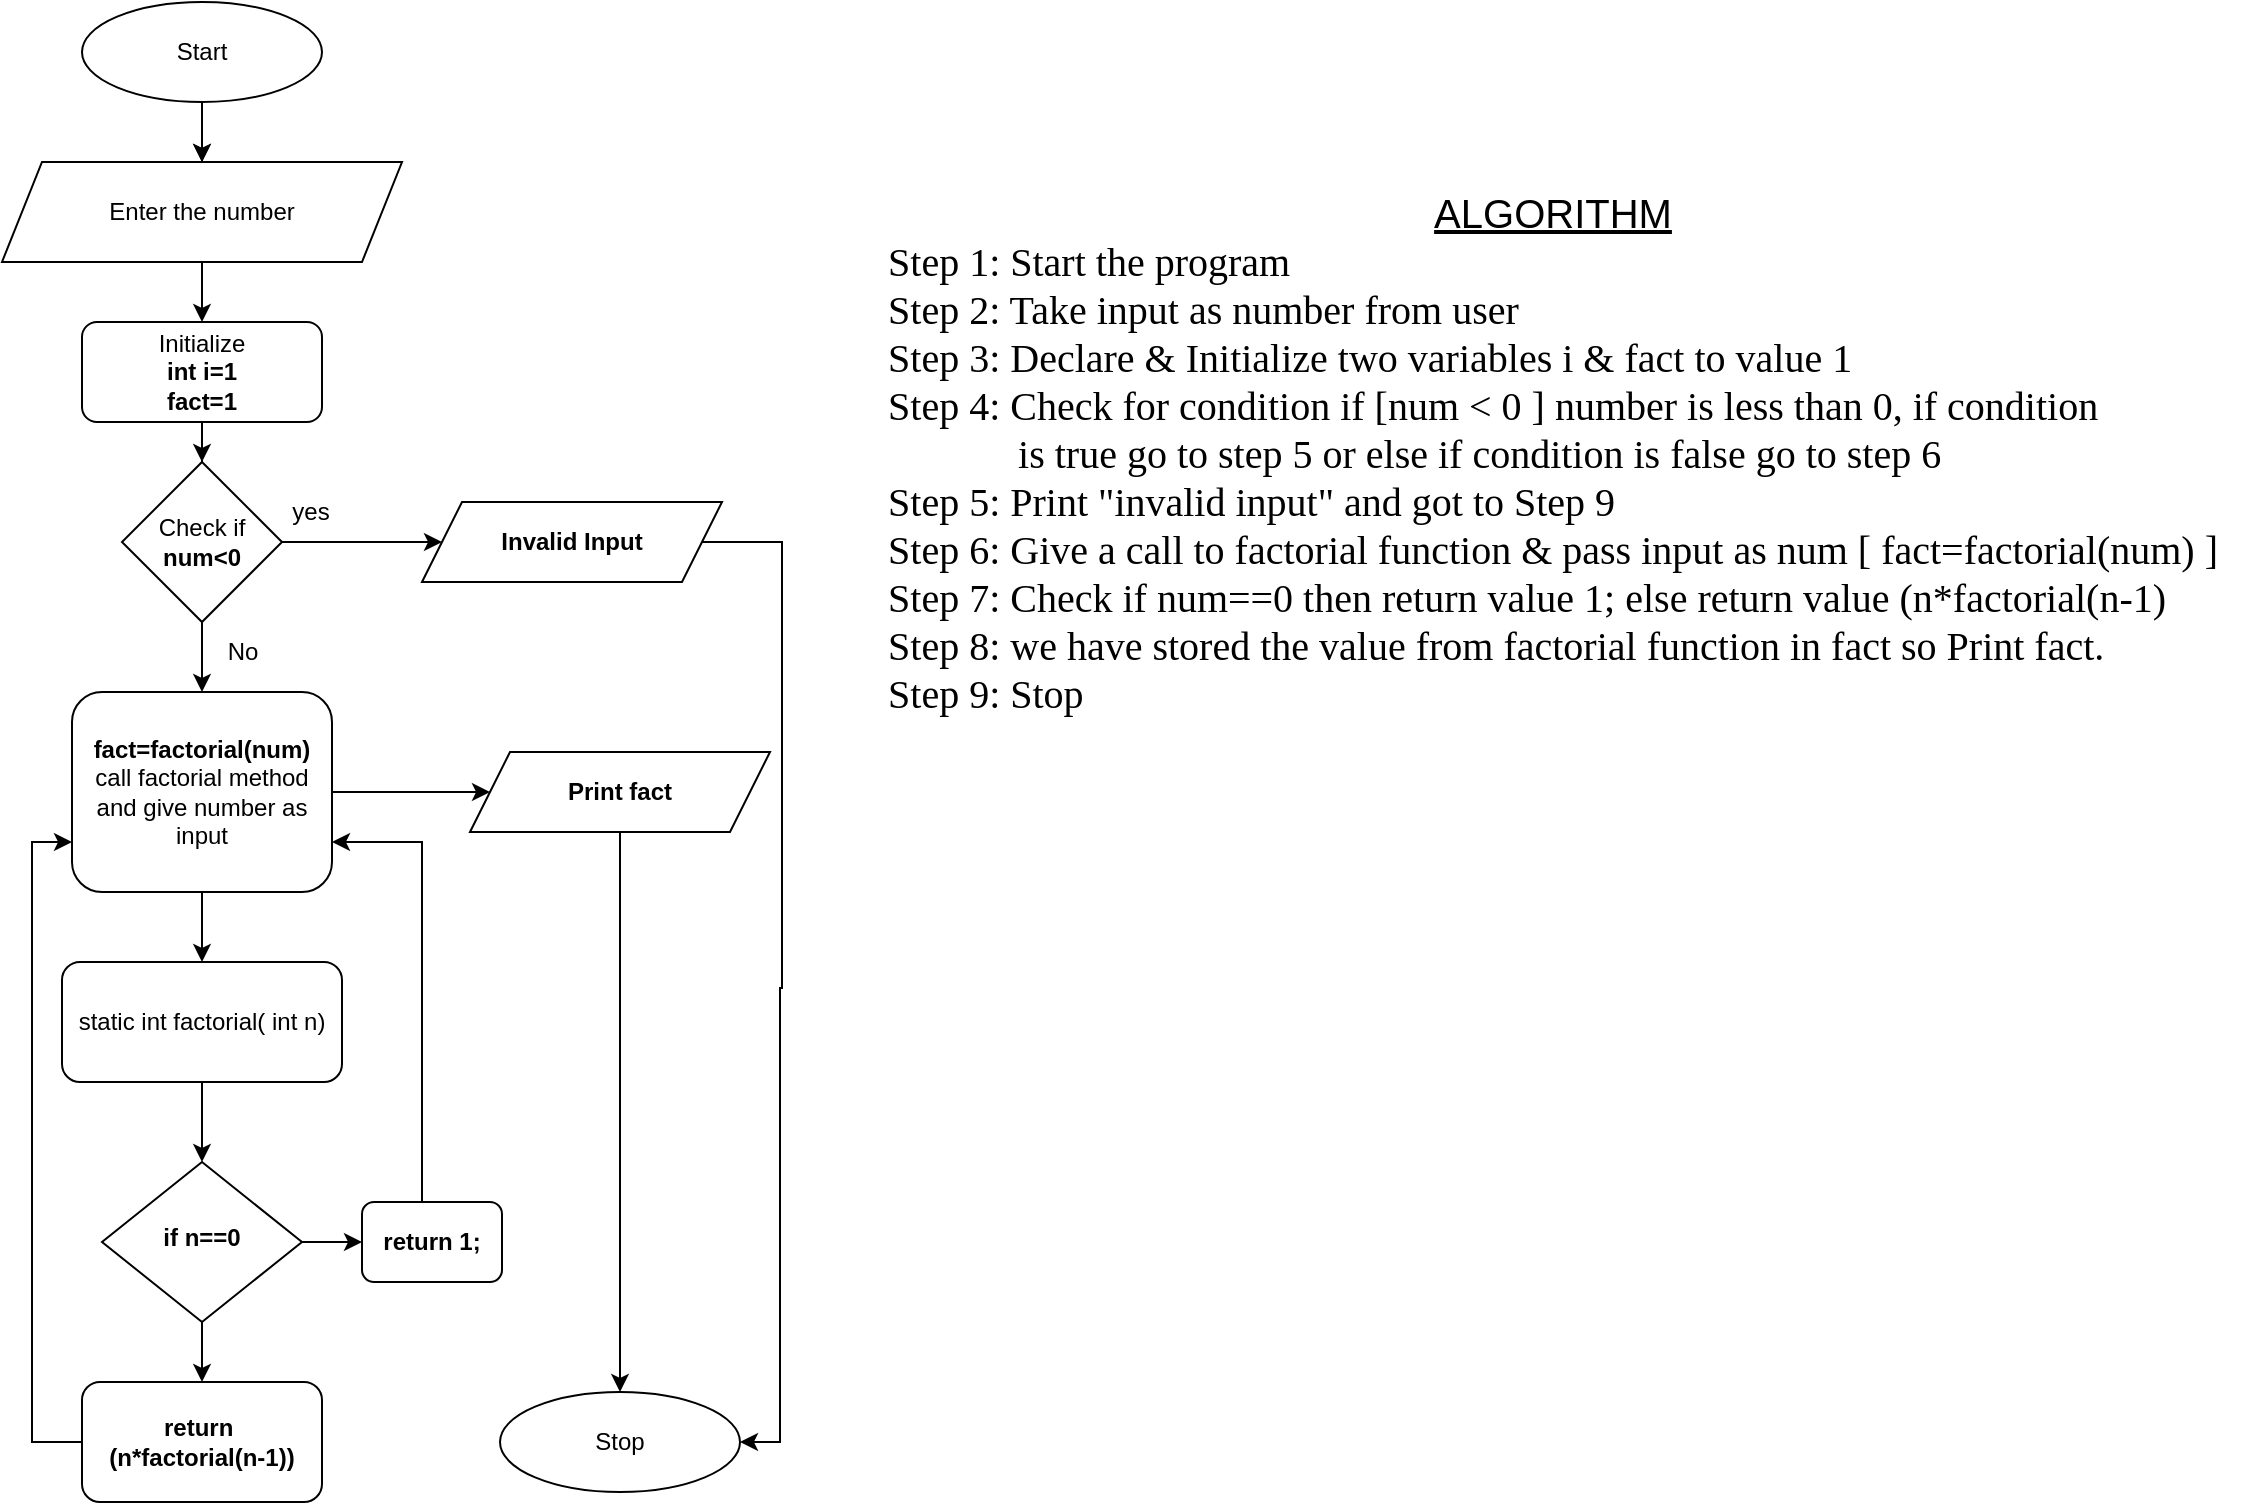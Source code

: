 <mxfile version="20.3.0" type="device"><diagram id="C5RBs43oDa-KdzZeNtuy" name="Page-1"><mxGraphModel dx="1038" dy="649" grid="1" gridSize="10" guides="1" tooltips="1" connect="1" arrows="1" fold="1" page="1" pageScale="1" pageWidth="827" pageHeight="1169" math="0" shadow="0"><root><mxCell id="WIyWlLk6GJQsqaUBKTNV-0"/><mxCell id="WIyWlLk6GJQsqaUBKTNV-1" parent="WIyWlLk6GJQsqaUBKTNV-0"/><mxCell id="WIyWlLk6GJQsqaUBKTNV-2" value="" style="rounded=0;html=1;jettySize=auto;orthogonalLoop=1;fontSize=11;endArrow=block;endFill=0;endSize=8;strokeWidth=1;shadow=0;labelBackgroundColor=none;edgeStyle=orthogonalEdgeStyle;" parent="WIyWlLk6GJQsqaUBKTNV-1" edge="1"><mxGeometry relative="1" as="geometry"><mxPoint x="130" y="70" as="sourcePoint"/><mxPoint x="130" y="110" as="targetPoint"/></mxGeometry></mxCell><mxCell id="lYnoROZ3ggJXZiapQa3B-1" value="" style="edgeStyle=orthogonalEdgeStyle;rounded=0;orthogonalLoop=1;jettySize=auto;html=1;entryX=0.5;entryY=0;entryDx=0;entryDy=0;" parent="WIyWlLk6GJQsqaUBKTNV-1" source="lYnoROZ3ggJXZiapQa3B-0" target="lYnoROZ3ggJXZiapQa3B-22" edge="1"><mxGeometry relative="1" as="geometry"><mxPoint x="130" y="210" as="targetPoint"/></mxGeometry></mxCell><mxCell id="svUJ43ATGJsY_IM7T3oH-1" style="edgeStyle=orthogonalEdgeStyle;rounded=0;orthogonalLoop=1;jettySize=auto;html=1;" parent="WIyWlLk6GJQsqaUBKTNV-1" source="lYnoROZ3ggJXZiapQa3B-0" edge="1"><mxGeometry relative="1" as="geometry"><mxPoint x="130" y="140" as="targetPoint"/></mxGeometry></mxCell><mxCell id="lYnoROZ3ggJXZiapQa3B-0" value="Enter the number" style="shape=parallelogram;perimeter=parallelogramPerimeter;whiteSpace=wrap;html=1;fixedSize=1;" parent="WIyWlLk6GJQsqaUBKTNV-1" vertex="1"><mxGeometry x="30" y="140" width="200" height="50" as="geometry"/></mxCell><mxCell id="svUJ43ATGJsY_IM7T3oH-0" value="" style="edgeStyle=orthogonalEdgeStyle;rounded=0;orthogonalLoop=1;jettySize=auto;html=1;" parent="WIyWlLk6GJQsqaUBKTNV-1" source="lYnoROZ3ggJXZiapQa3B-2" edge="1"><mxGeometry relative="1" as="geometry"><mxPoint x="130" y="140" as="targetPoint"/></mxGeometry></mxCell><mxCell id="lYnoROZ3ggJXZiapQa3B-2" value="Start" style="ellipse;whiteSpace=wrap;html=1;" parent="WIyWlLk6GJQsqaUBKTNV-1" vertex="1"><mxGeometry x="70" y="60" width="120" height="50" as="geometry"/></mxCell><mxCell id="lYnoROZ3ggJXZiapQa3B-3" value="Stop" style="ellipse;whiteSpace=wrap;html=1;" parent="WIyWlLk6GJQsqaUBKTNV-1" vertex="1"><mxGeometry x="279" y="755" width="120" height="50" as="geometry"/></mxCell><mxCell id="lYnoROZ3ggJXZiapQa3B-14" style="edgeStyle=orthogonalEdgeStyle;rounded=0;orthogonalLoop=1;jettySize=auto;html=1;entryX=0;entryY=0.5;entryDx=0;entryDy=0;" parent="WIyWlLk6GJQsqaUBKTNV-1" source="lYnoROZ3ggJXZiapQa3B-12" target="svUJ43ATGJsY_IM7T3oH-2" edge="1"><mxGeometry relative="1" as="geometry"/></mxCell><mxCell id="ebRFuPuoQEXQRNmqTRKV-2" value="" style="edgeStyle=orthogonalEdgeStyle;rounded=0;orthogonalLoop=1;jettySize=auto;html=1;" parent="WIyWlLk6GJQsqaUBKTNV-1" source="lYnoROZ3ggJXZiapQa3B-12" target="ebRFuPuoQEXQRNmqTRKV-1" edge="1"><mxGeometry relative="1" as="geometry"/></mxCell><mxCell id="lYnoROZ3ggJXZiapQa3B-12" value="Check if&lt;br&gt;&lt;b&gt;num&amp;lt;0&lt;/b&gt;" style="rhombus;whiteSpace=wrap;html=1;" parent="WIyWlLk6GJQsqaUBKTNV-1" vertex="1"><mxGeometry x="90" y="290" width="80" height="80" as="geometry"/></mxCell><mxCell id="lYnoROZ3ggJXZiapQa3B-24" value="" style="edgeStyle=orthogonalEdgeStyle;rounded=0;orthogonalLoop=1;jettySize=auto;html=1;" parent="WIyWlLk6GJQsqaUBKTNV-1" source="lYnoROZ3ggJXZiapQa3B-22" target="lYnoROZ3ggJXZiapQa3B-12" edge="1"><mxGeometry relative="1" as="geometry"/></mxCell><mxCell id="lYnoROZ3ggJXZiapQa3B-22" value="Initialize&lt;br&gt;&lt;b&gt;int i=1&lt;br&gt;fact=1&lt;/b&gt;" style="rounded=1;whiteSpace=wrap;html=1;" parent="WIyWlLk6GJQsqaUBKTNV-1" vertex="1"><mxGeometry x="70" y="220" width="120" height="50" as="geometry"/></mxCell><mxCell id="lYnoROZ3ggJXZiapQa3B-25" value="yes" style="text;html=1;resizable=0;autosize=1;align=center;verticalAlign=middle;points=[];fillColor=none;strokeColor=none;rounded=0;" parent="WIyWlLk6GJQsqaUBKTNV-1" vertex="1"><mxGeometry x="164" y="300" width="40" height="30" as="geometry"/></mxCell><mxCell id="lYnoROZ3ggJXZiapQa3B-26" value="No" style="text;html=1;resizable=0;autosize=1;align=center;verticalAlign=middle;points=[];fillColor=none;strokeColor=none;rounded=0;" parent="WIyWlLk6GJQsqaUBKTNV-1" vertex="1"><mxGeometry x="130" y="370" width="40" height="30" as="geometry"/></mxCell><mxCell id="iXhg-Dmxnr5Got1JAh_S-0" value="&lt;font style=&quot;font-size: 20px;&quot;&gt;&lt;u&gt;ALGORITHM&lt;/u&gt;&lt;br&gt;&lt;div style=&quot;text-align: left;&quot;&gt;&lt;span style=&quot;background-color: initial;&quot;&gt;&lt;font style=&quot;font-size: 20px;&quot; face=&quot;Times New Roman&quot;&gt;Step 1: Start the program&lt;/font&gt;&lt;/span&gt;&lt;/div&gt;&lt;div style=&quot;text-align: left;&quot;&gt;&lt;span style=&quot;background-color: initial;&quot;&gt;&lt;font style=&quot;font-size: 20px;&quot; face=&quot;Times New Roman&quot;&gt;Step 2: Take input as number from user&lt;/font&gt;&lt;/span&gt;&lt;/div&gt;&lt;div style=&quot;text-align: left;&quot;&gt;&lt;span style=&quot;background-color: initial;&quot;&gt;&lt;font style=&quot;font-size: 20px;&quot; face=&quot;Times New Roman&quot;&gt;Step 3: Declare &amp;amp; Initialize two variables i &amp;amp; fact to value 1&lt;/font&gt;&lt;/span&gt;&lt;/div&gt;&lt;div style=&quot;text-align: left;&quot;&gt;&lt;font style=&quot;font-size: 20px;&quot; face=&quot;Times New Roman&quot;&gt;Step 4: Check for condition if [num &amp;lt; 0 ] number is less than 0, if condition&lt;/font&gt;&lt;/div&gt;&lt;div style=&quot;text-align: left;&quot;&gt;&lt;font style=&quot;font-size: 20px;&quot; face=&quot;Times New Roman&quot;&gt;&amp;nbsp; &amp;nbsp; &amp;nbsp; &amp;nbsp; &amp;nbsp; &amp;nbsp; &amp;nbsp;is true go to step 5 or else if condition is false go to step 6&lt;/font&gt;&lt;/div&gt;&lt;div style=&quot;text-align: left;&quot;&gt;&lt;font style=&quot;font-size: 20px;&quot; face=&quot;Times New Roman&quot;&gt;Step 5: Print &quot;invalid input&quot; and got to Step 9&lt;/font&gt;&lt;/div&gt;&lt;div style=&quot;text-align: left;&quot;&gt;&lt;font style=&quot;font-size: 20px;&quot; face=&quot;Times New Roman&quot;&gt;Step 6: Give a call to factorial function &amp;amp; pass input as num [ fact=factorial(num) ]&lt;/font&gt;&lt;/div&gt;&lt;div style=&quot;text-align: left;&quot;&gt;&lt;font style=&quot;font-size: 20px;&quot; face=&quot;Times New Roman&quot;&gt;Step 7: Check if num==0 then return value 1; else return value (n*factorial(n-1)&lt;/font&gt;&lt;/div&gt;&lt;div style=&quot;text-align: left;&quot;&gt;&lt;font style=&quot;font-size: 20px;&quot; face=&quot;Times New Roman&quot;&gt;Step 8: we have stored the value from factorial function in fact so Print fact.&lt;/font&gt;&lt;/div&gt;&lt;div style=&quot;text-align: left;&quot;&gt;&lt;font style=&quot;font-size: 20px;&quot; face=&quot;Times New Roman&quot;&gt;Step 9: Stop&lt;br&gt;&lt;/font&gt;&lt;/div&gt;&lt;/font&gt;" style="text;html=1;resizable=0;autosize=1;align=center;verticalAlign=middle;points=[];fillColor=none;strokeColor=none;rounded=0;" parent="WIyWlLk6GJQsqaUBKTNV-1" vertex="1"><mxGeometry x="460" y="140" width="690" height="290" as="geometry"/></mxCell><mxCell id="ebRFuPuoQEXQRNmqTRKV-16" style="edgeStyle=orthogonalEdgeStyle;rounded=0;orthogonalLoop=1;jettySize=auto;html=1;entryX=1;entryY=0.5;entryDx=0;entryDy=0;" parent="WIyWlLk6GJQsqaUBKTNV-1" source="svUJ43ATGJsY_IM7T3oH-2" target="lYnoROZ3ggJXZiapQa3B-3" edge="1"><mxGeometry relative="1" as="geometry"><Array as="points"><mxPoint x="420" y="330"/><mxPoint x="420" y="553"/><mxPoint x="419" y="553"/><mxPoint x="419" y="780"/></Array></mxGeometry></mxCell><mxCell id="svUJ43ATGJsY_IM7T3oH-2" value="&lt;b&gt;Invalid Input&lt;/b&gt;" style="shape=parallelogram;perimeter=parallelogramPerimeter;whiteSpace=wrap;html=1;fixedSize=1;" parent="WIyWlLk6GJQsqaUBKTNV-1" vertex="1"><mxGeometry x="240" y="310" width="150" height="40" as="geometry"/></mxCell><mxCell id="ebRFuPuoQEXQRNmqTRKV-4" value="" style="edgeStyle=orthogonalEdgeStyle;rounded=0;orthogonalLoop=1;jettySize=auto;html=1;" parent="WIyWlLk6GJQsqaUBKTNV-1" source="ebRFuPuoQEXQRNmqTRKV-1" target="ebRFuPuoQEXQRNmqTRKV-3" edge="1"><mxGeometry relative="1" as="geometry"/></mxCell><mxCell id="ebRFuPuoQEXQRNmqTRKV-14" value="" style="edgeStyle=orthogonalEdgeStyle;rounded=0;orthogonalLoop=1;jettySize=auto;html=1;" parent="WIyWlLk6GJQsqaUBKTNV-1" source="ebRFuPuoQEXQRNmqTRKV-1" target="ebRFuPuoQEXQRNmqTRKV-13" edge="1"><mxGeometry relative="1" as="geometry"/></mxCell><mxCell id="ebRFuPuoQEXQRNmqTRKV-1" value="&lt;b&gt;fact=factorial(num)&lt;/b&gt;&lt;br&gt;call factorial method and give number as input" style="rounded=1;whiteSpace=wrap;html=1;" parent="WIyWlLk6GJQsqaUBKTNV-1" vertex="1"><mxGeometry x="65" y="405" width="130" height="100" as="geometry"/></mxCell><mxCell id="ebRFuPuoQEXQRNmqTRKV-6" value="" style="edgeStyle=orthogonalEdgeStyle;rounded=0;orthogonalLoop=1;jettySize=auto;html=1;" parent="WIyWlLk6GJQsqaUBKTNV-1" source="ebRFuPuoQEXQRNmqTRKV-3" target="ebRFuPuoQEXQRNmqTRKV-5" edge="1"><mxGeometry relative="1" as="geometry"/></mxCell><mxCell id="ebRFuPuoQEXQRNmqTRKV-3" value="static int factorial( int n)" style="rounded=1;whiteSpace=wrap;html=1;" parent="WIyWlLk6GJQsqaUBKTNV-1" vertex="1"><mxGeometry x="60" y="540" width="140" height="60" as="geometry"/></mxCell><mxCell id="ebRFuPuoQEXQRNmqTRKV-9" value="" style="edgeStyle=orthogonalEdgeStyle;rounded=0;orthogonalLoop=1;jettySize=auto;html=1;" parent="WIyWlLk6GJQsqaUBKTNV-1" source="ebRFuPuoQEXQRNmqTRKV-5" target="ebRFuPuoQEXQRNmqTRKV-8" edge="1"><mxGeometry relative="1" as="geometry"/></mxCell><mxCell id="ebRFuPuoQEXQRNmqTRKV-10" value="" style="edgeStyle=orthogonalEdgeStyle;rounded=0;orthogonalLoop=1;jettySize=auto;html=1;" parent="WIyWlLk6GJQsqaUBKTNV-1" source="ebRFuPuoQEXQRNmqTRKV-5" target="ebRFuPuoQEXQRNmqTRKV-7" edge="1"><mxGeometry relative="1" as="geometry"/></mxCell><mxCell id="ebRFuPuoQEXQRNmqTRKV-5" value="&lt;b&gt;if n==0&lt;/b&gt;" style="rhombus;whiteSpace=wrap;html=1;shadow=0;fontFamily=Helvetica;fontSize=12;align=center;strokeWidth=1;spacing=6;spacingTop=-4;" parent="WIyWlLk6GJQsqaUBKTNV-1" vertex="1"><mxGeometry x="80" y="640" width="100" height="80" as="geometry"/></mxCell><mxCell id="ebRFuPuoQEXQRNmqTRKV-11" style="edgeStyle=orthogonalEdgeStyle;rounded=0;orthogonalLoop=1;jettySize=auto;html=1;" parent="WIyWlLk6GJQsqaUBKTNV-1" source="ebRFuPuoQEXQRNmqTRKV-7" edge="1"><mxGeometry relative="1" as="geometry"><mxPoint x="195" y="480" as="targetPoint"/><Array as="points"><mxPoint x="240" y="480"/><mxPoint x="195" y="480"/></Array></mxGeometry></mxCell><mxCell id="ebRFuPuoQEXQRNmqTRKV-7" value="&lt;b&gt;return 1;&lt;/b&gt;" style="rounded=1;whiteSpace=wrap;html=1;" parent="WIyWlLk6GJQsqaUBKTNV-1" vertex="1"><mxGeometry x="210" y="660" width="70" height="40" as="geometry"/></mxCell><mxCell id="ebRFuPuoQEXQRNmqTRKV-12" style="edgeStyle=orthogonalEdgeStyle;rounded=0;orthogonalLoop=1;jettySize=auto;html=1;entryX=0;entryY=0.75;entryDx=0;entryDy=0;" parent="WIyWlLk6GJQsqaUBKTNV-1" source="ebRFuPuoQEXQRNmqTRKV-8" target="ebRFuPuoQEXQRNmqTRKV-1" edge="1"><mxGeometry relative="1" as="geometry"><Array as="points"><mxPoint x="45" y="780"/><mxPoint x="45" y="480"/></Array></mxGeometry></mxCell><mxCell id="ebRFuPuoQEXQRNmqTRKV-8" value="&lt;b&gt;return&amp;nbsp;&lt;br&gt;(n*factorial(n-1))&lt;/b&gt;" style="rounded=1;whiteSpace=wrap;html=1;" parent="WIyWlLk6GJQsqaUBKTNV-1" vertex="1"><mxGeometry x="70" y="750" width="120" height="60" as="geometry"/></mxCell><mxCell id="ebRFuPuoQEXQRNmqTRKV-15" style="edgeStyle=orthogonalEdgeStyle;rounded=0;orthogonalLoop=1;jettySize=auto;html=1;" parent="WIyWlLk6GJQsqaUBKTNV-1" source="ebRFuPuoQEXQRNmqTRKV-13" target="lYnoROZ3ggJXZiapQa3B-3" edge="1"><mxGeometry relative="1" as="geometry"/></mxCell><mxCell id="ebRFuPuoQEXQRNmqTRKV-13" value="&lt;b&gt;Print fact&lt;/b&gt;" style="shape=parallelogram;perimeter=parallelogramPerimeter;whiteSpace=wrap;html=1;fixedSize=1;" parent="WIyWlLk6GJQsqaUBKTNV-1" vertex="1"><mxGeometry x="264" y="435" width="150" height="40" as="geometry"/></mxCell></root></mxGraphModel></diagram></mxfile>